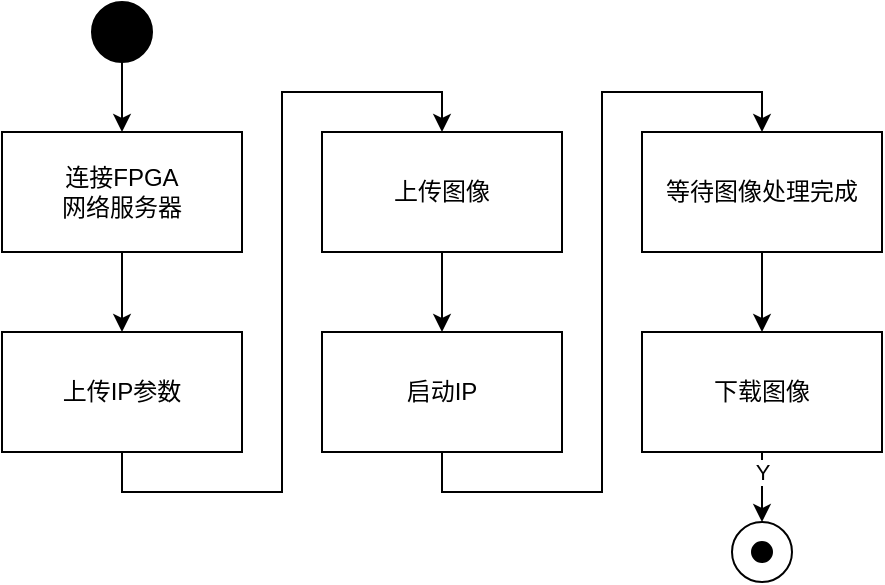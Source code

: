 <mxfile version="24.1.0" type="device">
  <diagram name="第 1 页" id="SWmVfD4MCEsNEilrc37e">
    <mxGraphModel dx="867" dy="463" grid="1" gridSize="10" guides="1" tooltips="1" connect="1" arrows="1" fold="1" page="1" pageScale="1" pageWidth="1169" pageHeight="827" math="0" shadow="0">
      <root>
        <mxCell id="0" />
        <mxCell id="1" parent="0" />
        <mxCell id="J88svsseJ2Ofgt5EoGSg-1" style="edgeStyle=orthogonalEdgeStyle;rounded=0;orthogonalLoop=1;jettySize=auto;html=1;exitX=0.5;exitY=1;exitDx=0;exitDy=0;entryX=0.5;entryY=0;entryDx=0;entryDy=0;" edge="1" parent="1" source="J88svsseJ2Ofgt5EoGSg-2" target="J88svsseJ2Ofgt5EoGSg-4">
          <mxGeometry relative="1" as="geometry" />
        </mxCell>
        <mxCell id="J88svsseJ2Ofgt5EoGSg-2" value="" style="ellipse;whiteSpace=wrap;html=1;aspect=fixed;fillColor=#000000;" vertex="1" parent="1">
          <mxGeometry x="305" y="65" width="30" height="30" as="geometry" />
        </mxCell>
        <mxCell id="J88svsseJ2Ofgt5EoGSg-3" style="edgeStyle=orthogonalEdgeStyle;rounded=0;orthogonalLoop=1;jettySize=auto;html=1;exitX=0.5;exitY=1;exitDx=0;exitDy=0;entryX=0.5;entryY=0;entryDx=0;entryDy=0;" edge="1" parent="1" source="J88svsseJ2Ofgt5EoGSg-4">
          <mxGeometry relative="1" as="geometry">
            <mxPoint x="320" y="230" as="targetPoint" />
          </mxGeometry>
        </mxCell>
        <mxCell id="J88svsseJ2Ofgt5EoGSg-4" value="连接FPGA&lt;div&gt;网络服务器&lt;/div&gt;" style="rounded=0;whiteSpace=wrap;html=1;" vertex="1" parent="1">
          <mxGeometry x="260" y="130" width="120" height="60" as="geometry" />
        </mxCell>
        <mxCell id="J88svsseJ2Ofgt5EoGSg-12" style="edgeStyle=orthogonalEdgeStyle;rounded=0;orthogonalLoop=1;jettySize=auto;html=1;exitX=0.5;exitY=1;exitDx=0;exitDy=0;entryX=0.5;entryY=0;entryDx=0;entryDy=0;" edge="1" parent="1" source="J88svsseJ2Ofgt5EoGSg-10" target="J88svsseJ2Ofgt5EoGSg-11">
          <mxGeometry relative="1" as="geometry" />
        </mxCell>
        <mxCell id="J88svsseJ2Ofgt5EoGSg-10" value="上传IP参数" style="rounded=0;whiteSpace=wrap;html=1;" vertex="1" parent="1">
          <mxGeometry x="260" y="230" width="120" height="60" as="geometry" />
        </mxCell>
        <mxCell id="J88svsseJ2Ofgt5EoGSg-11" value="上传图像" style="rounded=0;whiteSpace=wrap;html=1;" vertex="1" parent="1">
          <mxGeometry x="420" y="130" width="120" height="60" as="geometry" />
        </mxCell>
        <mxCell id="J88svsseJ2Ofgt5EoGSg-15" style="edgeStyle=orthogonalEdgeStyle;rounded=0;orthogonalLoop=1;jettySize=auto;html=1;exitX=0.5;exitY=1;exitDx=0;exitDy=0;entryX=0.5;entryY=0;entryDx=0;entryDy=0;" edge="1" parent="1" target="J88svsseJ2Ofgt5EoGSg-16" source="J88svsseJ2Ofgt5EoGSg-11">
          <mxGeometry relative="1" as="geometry">
            <mxPoint x="320" y="390" as="sourcePoint" />
          </mxGeometry>
        </mxCell>
        <mxCell id="J88svsseJ2Ofgt5EoGSg-18" style="edgeStyle=orthogonalEdgeStyle;rounded=0;orthogonalLoop=1;jettySize=auto;html=1;exitX=0.5;exitY=1;exitDx=0;exitDy=0;entryX=0.5;entryY=0;entryDx=0;entryDy=0;" edge="1" parent="1" source="J88svsseJ2Ofgt5EoGSg-16" target="J88svsseJ2Ofgt5EoGSg-17">
          <mxGeometry relative="1" as="geometry" />
        </mxCell>
        <mxCell id="J88svsseJ2Ofgt5EoGSg-16" value="启动IP" style="rounded=0;whiteSpace=wrap;html=1;" vertex="1" parent="1">
          <mxGeometry x="420" y="230" width="120" height="60" as="geometry" />
        </mxCell>
        <mxCell id="J88svsseJ2Ofgt5EoGSg-20" style="edgeStyle=orthogonalEdgeStyle;rounded=0;orthogonalLoop=1;jettySize=auto;html=1;exitX=0.5;exitY=1;exitDx=0;exitDy=0;entryX=0.5;entryY=0;entryDx=0;entryDy=0;" edge="1" parent="1" source="J88svsseJ2Ofgt5EoGSg-17" target="J88svsseJ2Ofgt5EoGSg-19">
          <mxGeometry relative="1" as="geometry" />
        </mxCell>
        <mxCell id="J88svsseJ2Ofgt5EoGSg-17" value="等待图像处理完成" style="rounded=0;whiteSpace=wrap;html=1;" vertex="1" parent="1">
          <mxGeometry x="580" y="130" width="120" height="60" as="geometry" />
        </mxCell>
        <mxCell id="J88svsseJ2Ofgt5EoGSg-19" value="下载图像" style="rounded=0;whiteSpace=wrap;html=1;" vertex="1" parent="1">
          <mxGeometry x="580" y="230" width="120" height="60" as="geometry" />
        </mxCell>
        <mxCell id="J88svsseJ2Ofgt5EoGSg-22" style="edgeStyle=orthogonalEdgeStyle;rounded=0;orthogonalLoop=1;jettySize=auto;html=1;exitX=0.5;exitY=1;exitDx=0;exitDy=0;entryX=0.5;entryY=0;entryDx=0;entryDy=0;" edge="1" parent="1" target="J88svsseJ2Ofgt5EoGSg-24" source="J88svsseJ2Ofgt5EoGSg-19">
          <mxGeometry relative="1" as="geometry">
            <mxPoint x="640" y="290" as="sourcePoint" />
          </mxGeometry>
        </mxCell>
        <mxCell id="J88svsseJ2Ofgt5EoGSg-23" value="Y" style="edgeLabel;html=1;align=center;verticalAlign=middle;resizable=0;points=[];" vertex="1" connectable="0" parent="J88svsseJ2Ofgt5EoGSg-22">
          <mxGeometry x="-0.445" relative="1" as="geometry">
            <mxPoint as="offset" />
          </mxGeometry>
        </mxCell>
        <mxCell id="J88svsseJ2Ofgt5EoGSg-24" value="" style="ellipse;whiteSpace=wrap;html=1;" vertex="1" parent="1">
          <mxGeometry x="625" y="325" width="30" height="30" as="geometry" />
        </mxCell>
        <mxCell id="J88svsseJ2Ofgt5EoGSg-25" value="" style="ellipse;whiteSpace=wrap;html=1;aspect=fixed;fillColor=#000000;" vertex="1" parent="1">
          <mxGeometry x="635" y="335" width="10" height="10" as="geometry" />
        </mxCell>
      </root>
    </mxGraphModel>
  </diagram>
</mxfile>
